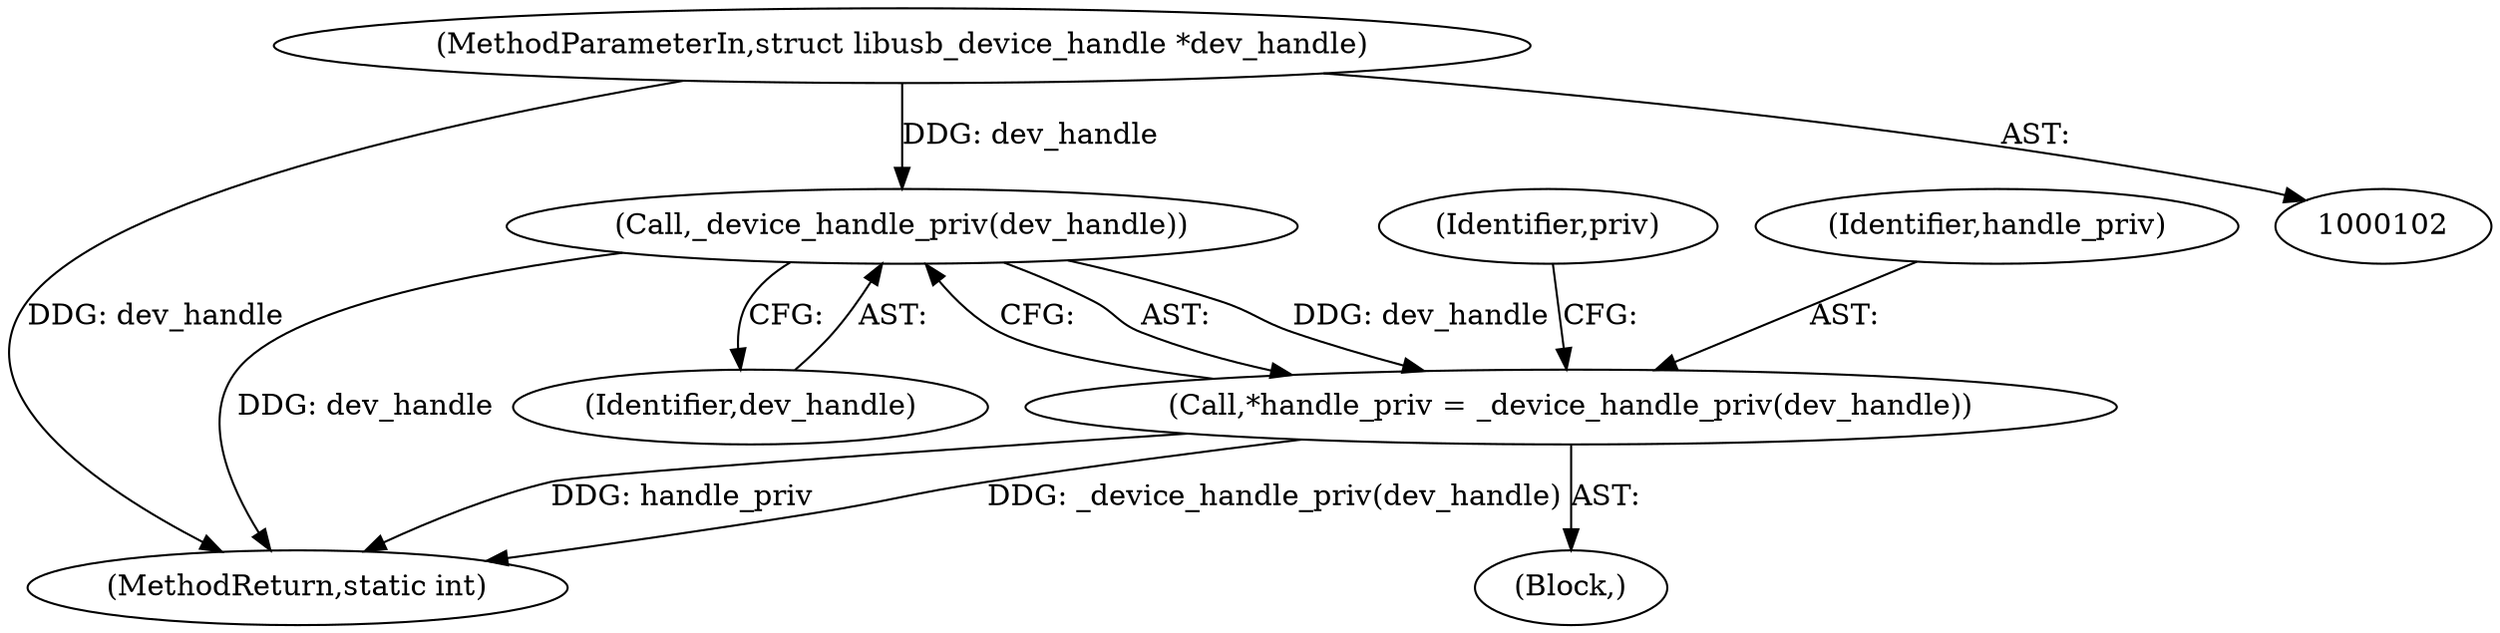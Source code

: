 digraph "1_Chrome_ac149a8d4371c0e01e0934fdd57b09e86f96b5b9_21@pointer" {
"1000104" [label="(MethodParameterIn,struct libusb_device_handle *dev_handle)"];
"1000110" [label="(Call,_device_handle_priv(dev_handle))"];
"1000108" [label="(Call,*handle_priv = _device_handle_priv(dev_handle))"];
"1000157" [label="(MethodReturn,static int)"];
"1000114" [label="(Identifier,priv)"];
"1000104" [label="(MethodParameterIn,struct libusb_device_handle *dev_handle)"];
"1000110" [label="(Call,_device_handle_priv(dev_handle))"];
"1000108" [label="(Call,*handle_priv = _device_handle_priv(dev_handle))"];
"1000111" [label="(Identifier,dev_handle)"];
"1000109" [label="(Identifier,handle_priv)"];
"1000106" [label="(Block,)"];
"1000104" -> "1000102"  [label="AST: "];
"1000104" -> "1000157"  [label="DDG: dev_handle"];
"1000104" -> "1000110"  [label="DDG: dev_handle"];
"1000110" -> "1000108"  [label="AST: "];
"1000110" -> "1000111"  [label="CFG: "];
"1000111" -> "1000110"  [label="AST: "];
"1000108" -> "1000110"  [label="CFG: "];
"1000110" -> "1000157"  [label="DDG: dev_handle"];
"1000110" -> "1000108"  [label="DDG: dev_handle"];
"1000108" -> "1000106"  [label="AST: "];
"1000109" -> "1000108"  [label="AST: "];
"1000114" -> "1000108"  [label="CFG: "];
"1000108" -> "1000157"  [label="DDG: handle_priv"];
"1000108" -> "1000157"  [label="DDG: _device_handle_priv(dev_handle)"];
}
